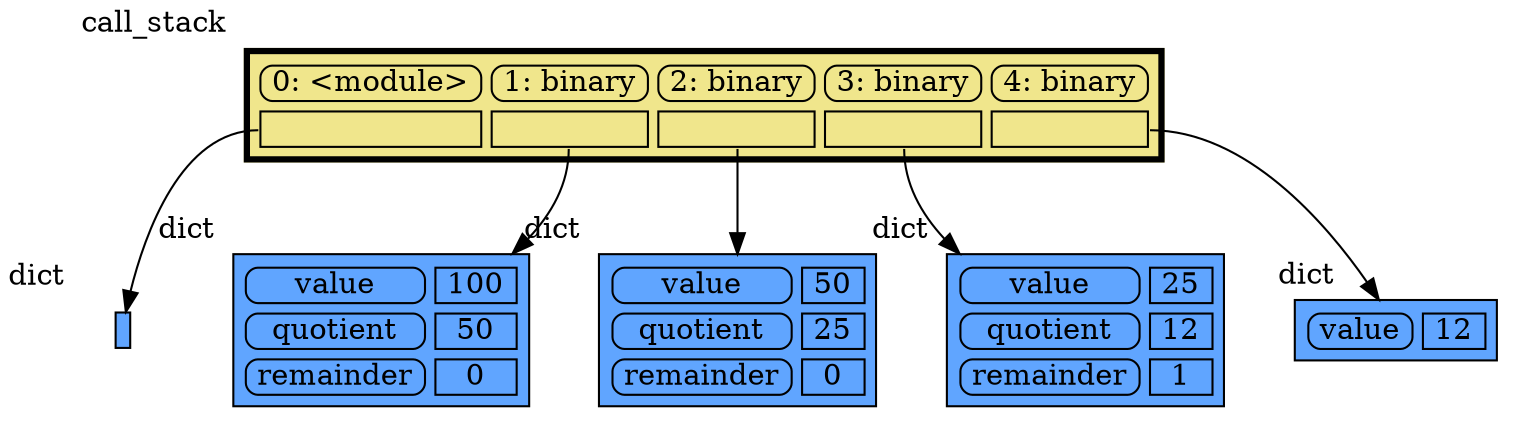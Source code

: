 digraph memory_graph {
	node [shape=plaintext]
	node133523301789184 [label=<
<TABLE BORDER="1" CELLBORDER="1" CELLSPACING="0" CELLPADDING="0" BGCOLOR="#60a5ff" PORT="table">
    <TR><TD BORDER="0"> </TD></TR>
</TABLE>
> xlabel=dict]
	node133523297505344 [label=<
<TABLE BORDER="1" CELLBORDER="1" CELLSPACING="5" CELLPADDING="0" BGCOLOR="#60a5ff" PORT="table">
    <TR><TD BORDER="1" STYLE="ROUNDED"> value </TD><TD BORDER="1"> 100 </TD></TR>
    <TR><TD BORDER="1" STYLE="ROUNDED"> quotient </TD><TD BORDER="1"> 50 </TD></TR>
    <TR><TD BORDER="1" STYLE="ROUNDED"> remainder </TD><TD BORDER="1"> 0 </TD></TR>
</TABLE>
> xlabel=dict]
	node133523297807936 [label=<
<TABLE BORDER="1" CELLBORDER="1" CELLSPACING="5" CELLPADDING="0" BGCOLOR="#60a5ff" PORT="table">
    <TR><TD BORDER="1" STYLE="ROUNDED"> value </TD><TD BORDER="1"> 50 </TD></TR>
    <TR><TD BORDER="1" STYLE="ROUNDED"> quotient </TD><TD BORDER="1"> 25 </TD></TR>
    <TR><TD BORDER="1" STYLE="ROUNDED"> remainder </TD><TD BORDER="1"> 0 </TD></TR>
</TABLE>
> xlabel=dict]
	node133523297810112 [label=<
<TABLE BORDER="1" CELLBORDER="1" CELLSPACING="5" CELLPADDING="0" BGCOLOR="#60a5ff" PORT="table">
    <TR><TD BORDER="1" STYLE="ROUNDED"> value </TD><TD BORDER="1"> 25 </TD></TR>
    <TR><TD BORDER="1" STYLE="ROUNDED"> quotient </TD><TD BORDER="1"> 12 </TD></TR>
    <TR><TD BORDER="1" STYLE="ROUNDED"> remainder </TD><TD BORDER="1"> 1 </TD></TR>
</TABLE>
> xlabel=dict]
	node133523297810176 [label=<
<TABLE BORDER="1" CELLBORDER="1" CELLSPACING="5" CELLPADDING="0" BGCOLOR="#60a5ff" PORT="table">
    <TR><TD BORDER="1" STYLE="ROUNDED"> value </TD><TD BORDER="1"> 12 </TD></TR>
</TABLE>
> xlabel=dict]
	node133523297765008 [label=<
<TABLE BORDER="3" CELLBORDER="1" CELLSPACING="5" CELLPADDING="0" BGCOLOR="khaki" PORT="table">
    <TR><TD BORDER="1" STYLE="ROUNDED"> 0: &lt;module&gt; </TD><TD BORDER="1" STYLE="ROUNDED"> 1: binary </TD><TD BORDER="1" STYLE="ROUNDED"> 2: binary </TD><TD BORDER="1" STYLE="ROUNDED"> 3: binary </TD><TD BORDER="1" STYLE="ROUNDED"> 4: binary </TD></TR>
    <TR><TD BORDER="1" PORT="ref0"> </TD><TD BORDER="1" PORT="ref1"> </TD><TD BORDER="1" PORT="ref2"> </TD><TD BORDER="1" PORT="ref3"> </TD><TD BORDER="1" PORT="ref4"> </TD></TR>
</TABLE>
> xlabel=call_stack]
	node133523297765008:ref0 -> node133523301789184:table [style=solid]
	node133523297765008:ref1 -> node133523297505344:table [style=solid]
	node133523297765008:ref2 -> node133523297807936:table [style=solid]
	node133523297765008:ref3 -> node133523297810112:table [style=solid]
	node133523297765008:ref4 -> node133523297810176:table [style=solid]
subgraph { rank=same; node133523301789184 -> node133523297505344 -> node133523297807936 -> node133523297810112 -> node133523297810176[weight=10, style=invis]; }
}
